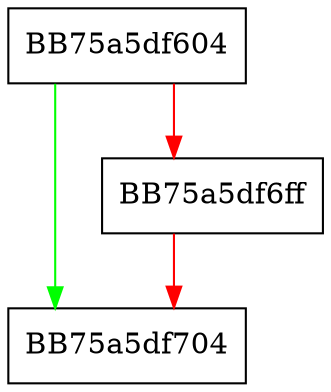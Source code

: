 digraph time_update_service {
  node [shape="box"];
  graph [splines=ortho];
  BB75a5df604 -> BB75a5df704 [color="green"];
  BB75a5df604 -> BB75a5df6ff [color="red"];
  BB75a5df6ff -> BB75a5df704 [color="red"];
}